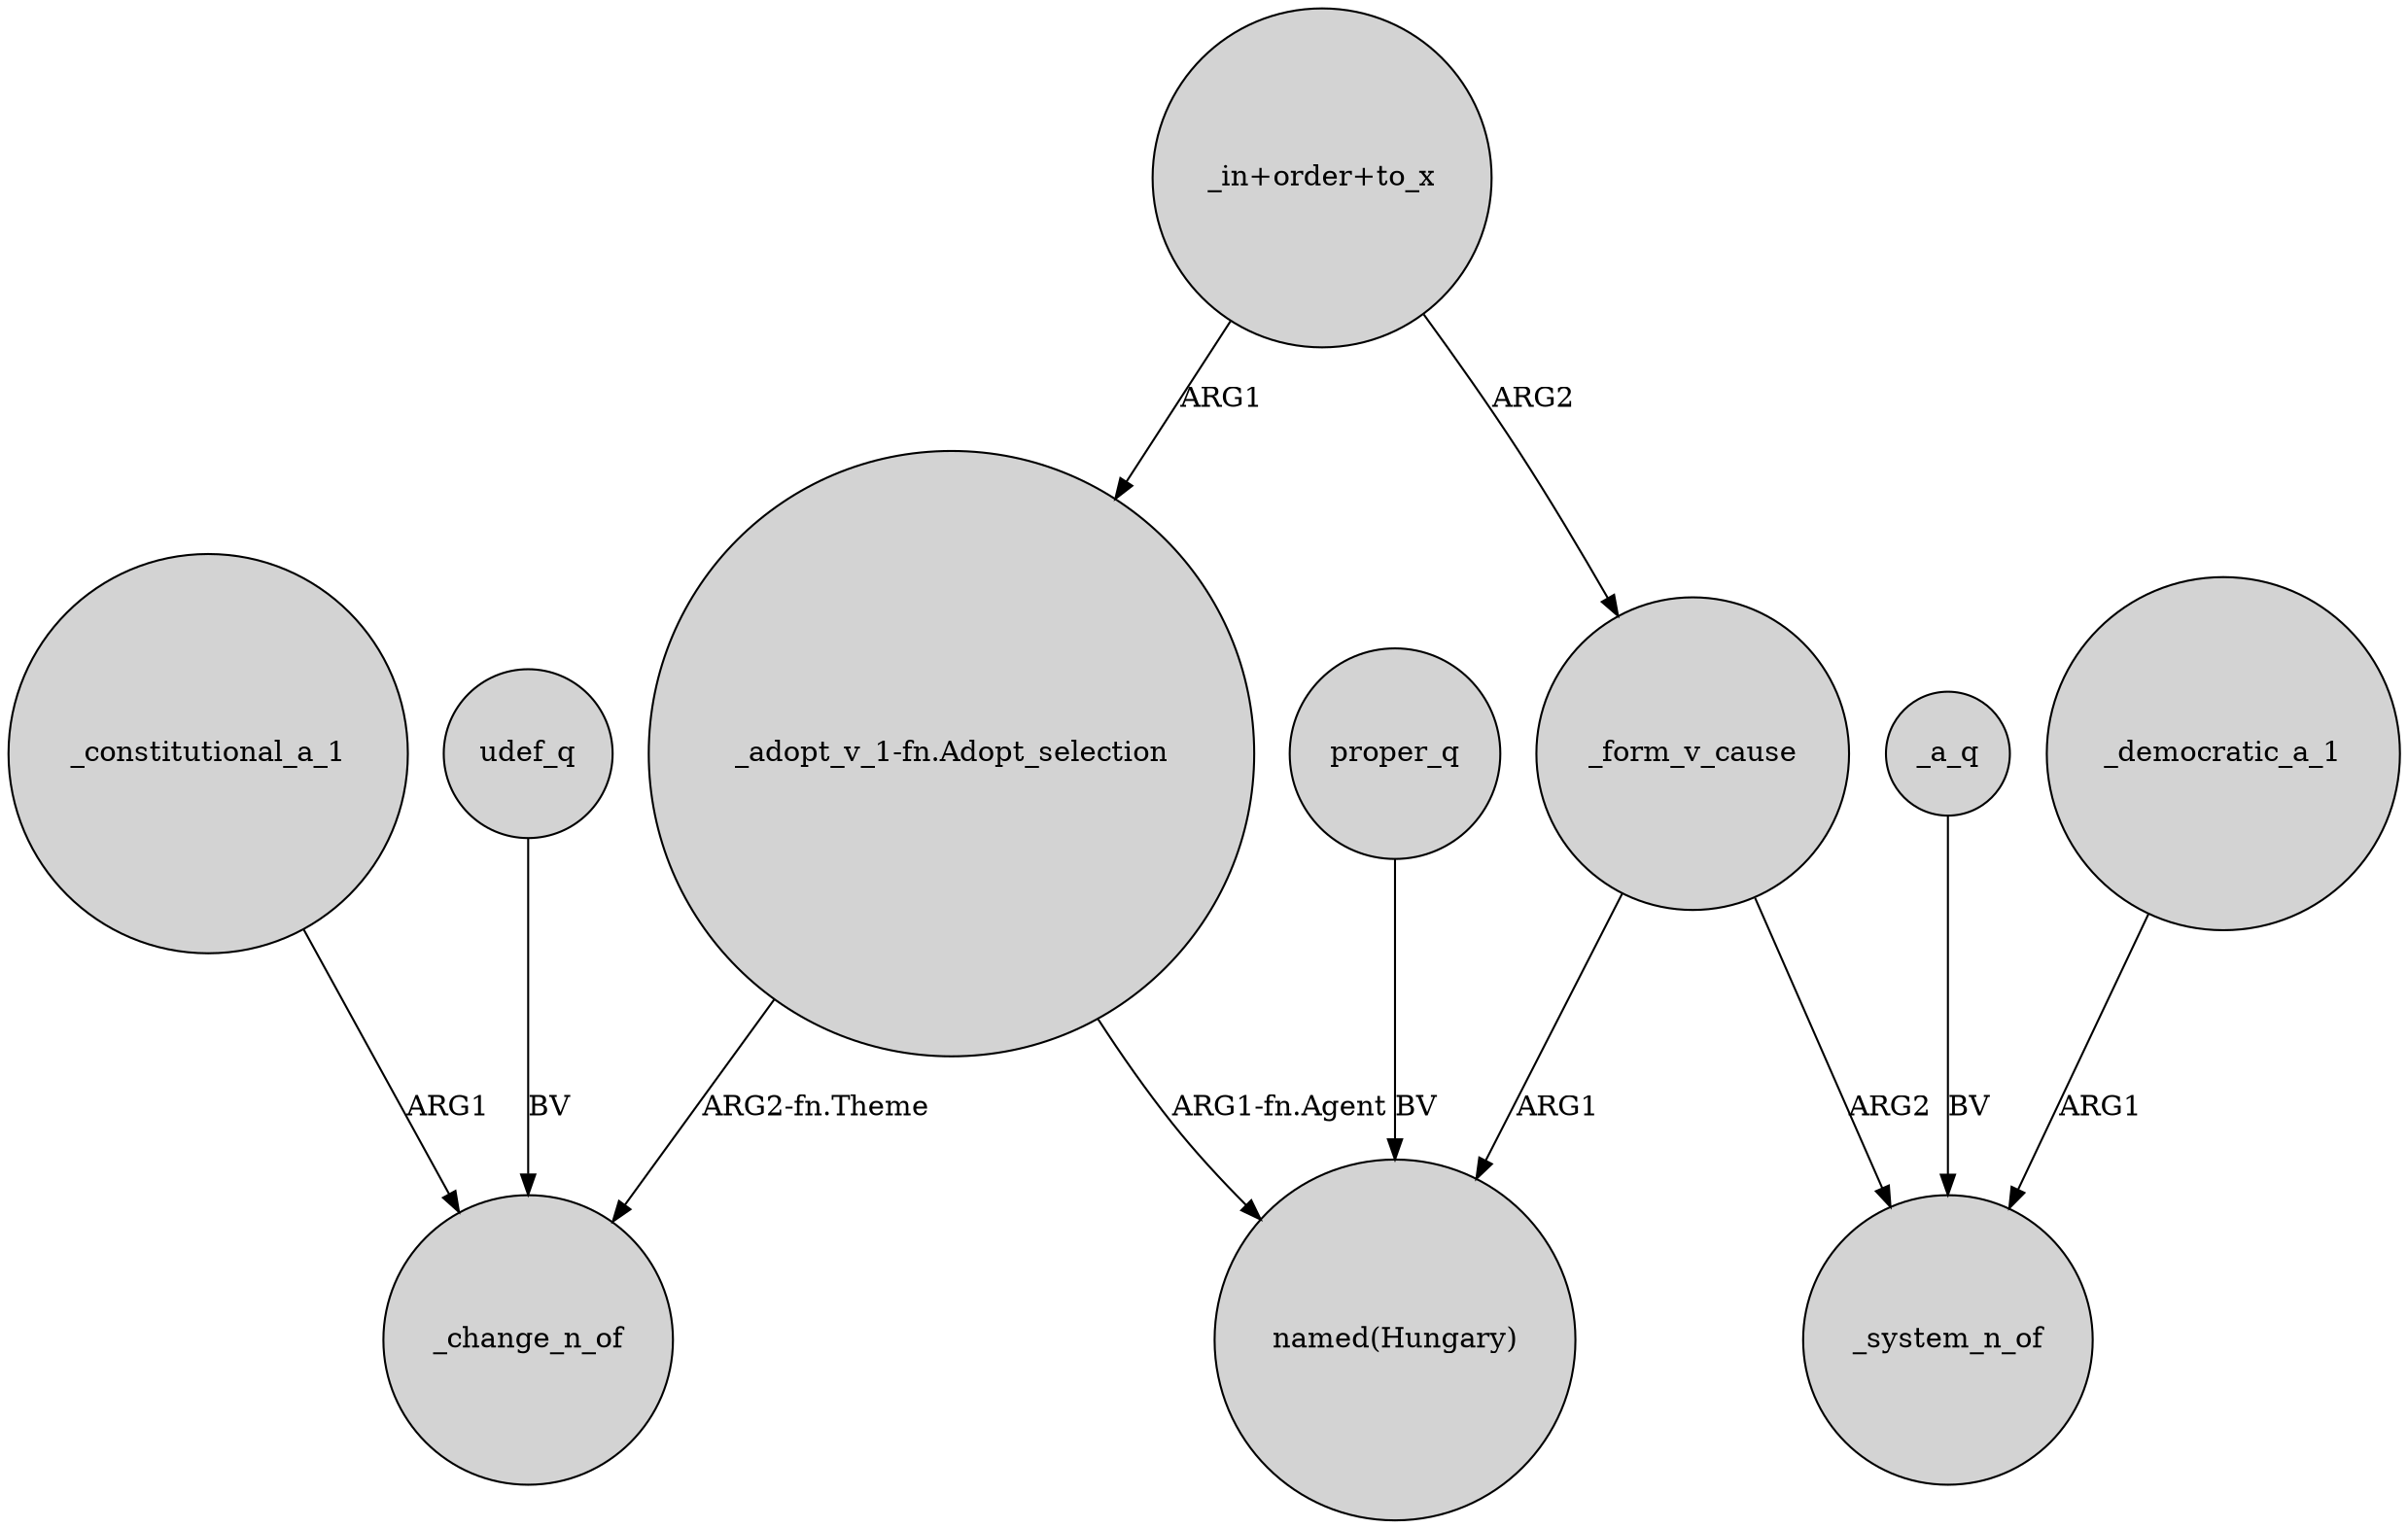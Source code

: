 digraph {
	node [shape=circle style=filled]
	_constitutional_a_1 -> _change_n_of [label=ARG1]
	_a_q -> _system_n_of [label=BV]
	udef_q -> _change_n_of [label=BV]
	proper_q -> "named(Hungary)" [label=BV]
	"_adopt_v_1-fn.Adopt_selection" -> _change_n_of [label="ARG2-fn.Theme"]
	_form_v_cause -> "named(Hungary)" [label=ARG1]
	"_in+order+to_x" -> "_adopt_v_1-fn.Adopt_selection" [label=ARG1]
	_form_v_cause -> _system_n_of [label=ARG2]
	"_adopt_v_1-fn.Adopt_selection" -> "named(Hungary)" [label="ARG1-fn.Agent"]
	_democratic_a_1 -> _system_n_of [label=ARG1]
	"_in+order+to_x" -> _form_v_cause [label=ARG2]
}
